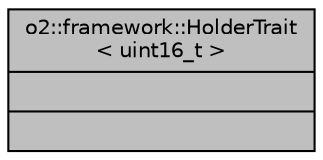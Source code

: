 digraph "o2::framework::HolderTrait&lt; uint16_t &gt;"
{
 // INTERACTIVE_SVG=YES
  bgcolor="transparent";
  edge [fontname="Helvetica",fontsize="10",labelfontname="Helvetica",labelfontsize="10"];
  node [fontname="Helvetica",fontsize="10",shape=record];
  Node1 [label="{o2::framework::HolderTrait\l\< uint16_t \>\n||}",height=0.2,width=0.4,color="black", fillcolor="grey75", style="filled", fontcolor="black"];
}
